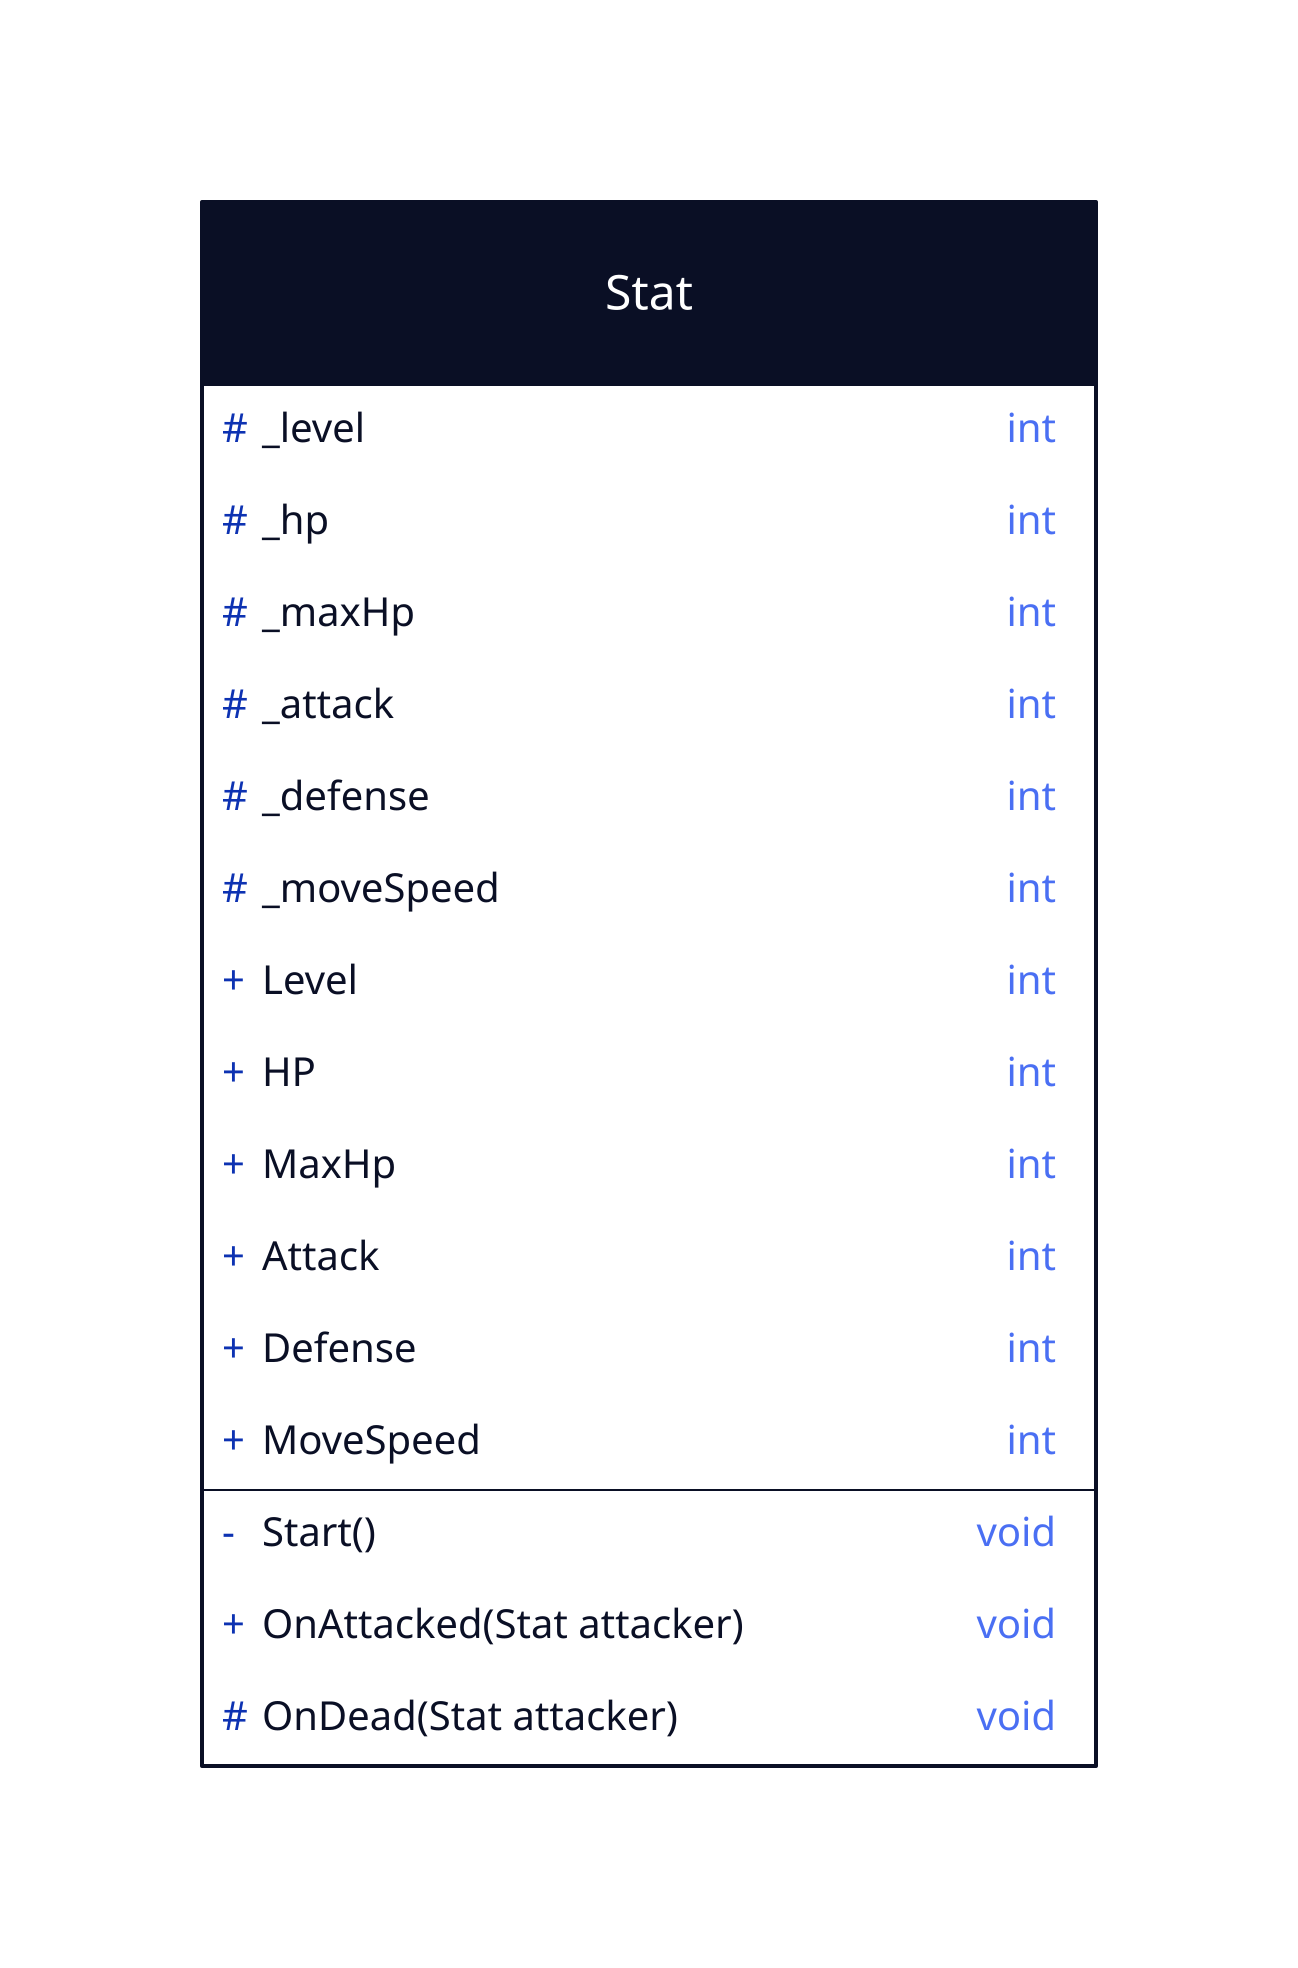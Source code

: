 Stat: {
  shape: class
  \#_level: int
  \#_hp: int
  \#_maxHp: int
  \#_attack: int
  \#_defense: int
  \#_moveSpeed: int

  Level: int
  HP: int
  MaxHp: int
  Attack: int
  Defense: int
  MoveSpeed: int

  -Start()
  OnAttacked(Stat attacker)
  \#OnDead(Stat attacker)
}
